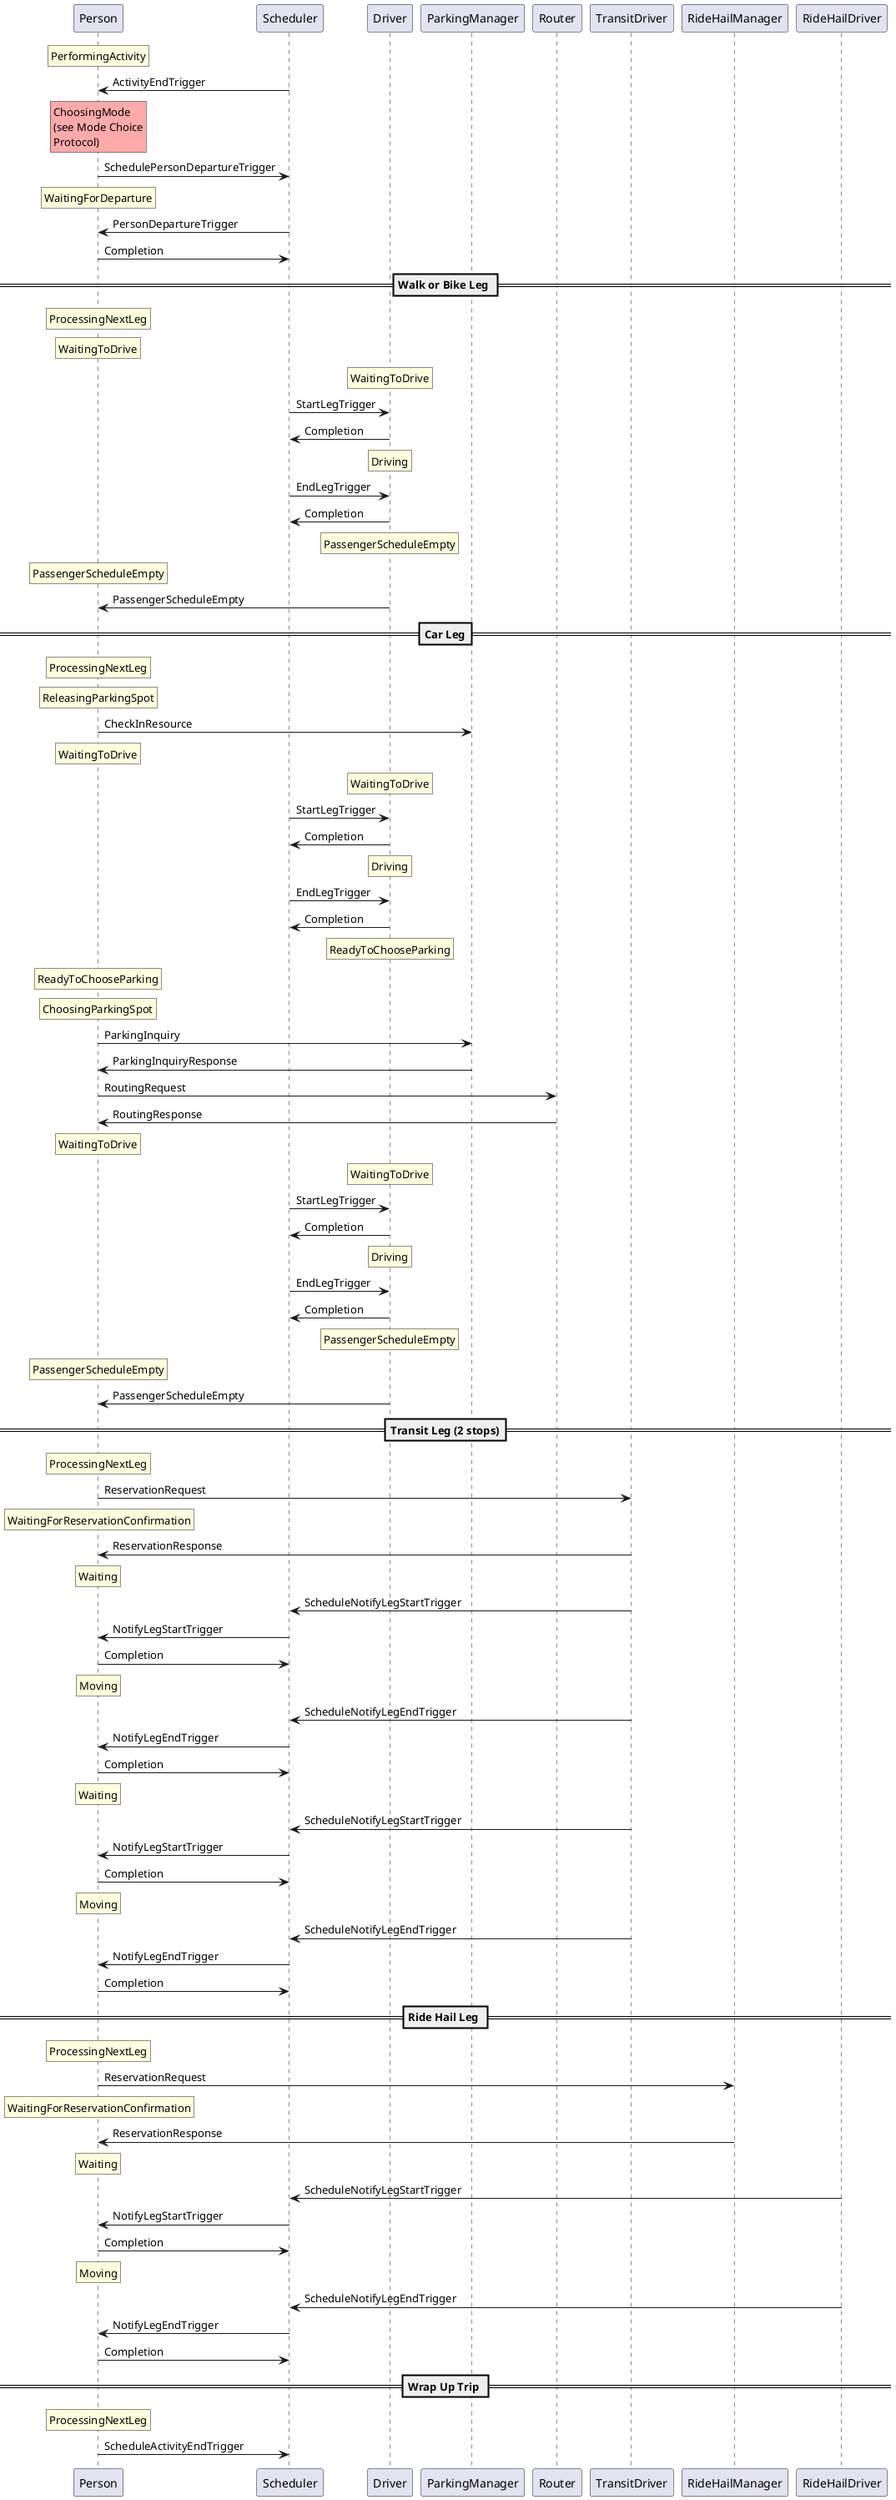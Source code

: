 @startuml
rnote over Person: PerformingActivity
Scheduler -> Person: ActivityEndTrigger
rnote over Person #FFAAAA: ChoosingMode\n(see Mode Choice\nProtocol)
Person -> Scheduler: SchedulePersonDepartureTrigger
rnote over Person: WaitingForDeparture
Scheduler -> Person: PersonDepartureTrigger
Person -> Scheduler: Completion

== Walk or Bike Leg ==

rnote over Person: ProcessingNextLeg
rnote over Person: WaitingToDrive
rnote over Driver: WaitingToDrive
Scheduler -> Driver: StartLegTrigger
Driver -> Scheduler: Completion
rnote over Driver: Driving
Scheduler -> Driver: EndLegTrigger
Driver -> Scheduler: Completion
rnote over Driver: PassengerScheduleEmpty
rnote over Person: PassengerScheduleEmpty
Driver -> Person: PassengerScheduleEmpty

== Car Leg==

rnote over Person: ProcessingNextLeg
rnote over Person: ReleasingParkingSpot
Person -> ParkingManager: CheckInResource
rnote over Person: WaitingToDrive
rnote over Driver: WaitingToDrive
Scheduler -> Driver: StartLegTrigger
Driver -> Scheduler: Completion
rnote over Driver: Driving
Scheduler -> Driver: EndLegTrigger
Driver -> Scheduler: Completion
rnote over Driver: ReadyToChooseParking
rnote over Person: ReadyToChooseParking
rnote over Person: ChoosingParkingSpot
Person -> ParkingManager: ParkingInquiry
ParkingManager -> Person: ParkingInquiryResponse
Person -> Router: RoutingRequest
Router -> Person: RoutingResponse
rnote over Person: WaitingToDrive
rnote over Driver: WaitingToDrive
Scheduler -> Driver: StartLegTrigger
Driver -> Scheduler: Completion
rnote over Driver: Driving
Scheduler -> Driver: EndLegTrigger
Driver -> Scheduler: Completion
rnote over Driver: PassengerScheduleEmpty
rnote over Person: PassengerScheduleEmpty
Driver -> Person: PassengerScheduleEmpty

== Transit Leg (2 stops)==

rnote over Person: ProcessingNextLeg
Person -> TransitDriver: ReservationRequest
rnote over Person: WaitingForReservationConfirmation
TransitDriver -> Person: ReservationResponse
rnote over Person: Waiting
TransitDriver -> Scheduler: ScheduleNotifyLegStartTrigger
Scheduler -> Person: NotifyLegStartTrigger
Person -> Scheduler: Completion
rnote over Person: Moving
TransitDriver -> Scheduler: ScheduleNotifyLegEndTrigger
Scheduler -> Person: NotifyLegEndTrigger
Person -> Scheduler: Completion
rnote over Person: Waiting
TransitDriver -> Scheduler: ScheduleNotifyLegStartTrigger
Scheduler -> Person: NotifyLegStartTrigger
Person -> Scheduler: Completion
rnote over Person: Moving
TransitDriver -> Scheduler: ScheduleNotifyLegEndTrigger
Scheduler -> Person: NotifyLegEndTrigger
Person -> Scheduler: Completion
== Ride Hail Leg ==

rnote over Person: ProcessingNextLeg
Person -> RideHailManager: ReservationRequest
rnote over Person: WaitingForReservationConfirmation
RideHailManager -> Person: ReservationResponse
rnote over Person: Waiting
RideHailDriver -> Scheduler: ScheduleNotifyLegStartTrigger
Scheduler -> Person: NotifyLegStartTrigger
Person -> Scheduler: Completion
rnote over Person: Moving
RideHailDriver -> Scheduler: ScheduleNotifyLegEndTrigger
Scheduler -> Person: NotifyLegEndTrigger
Person -> Scheduler: Completion

== Wrap Up Trip ==
rnote over Person: ProcessingNextLeg
Person -> Scheduler: ScheduleActivityEndTrigger
@enduml